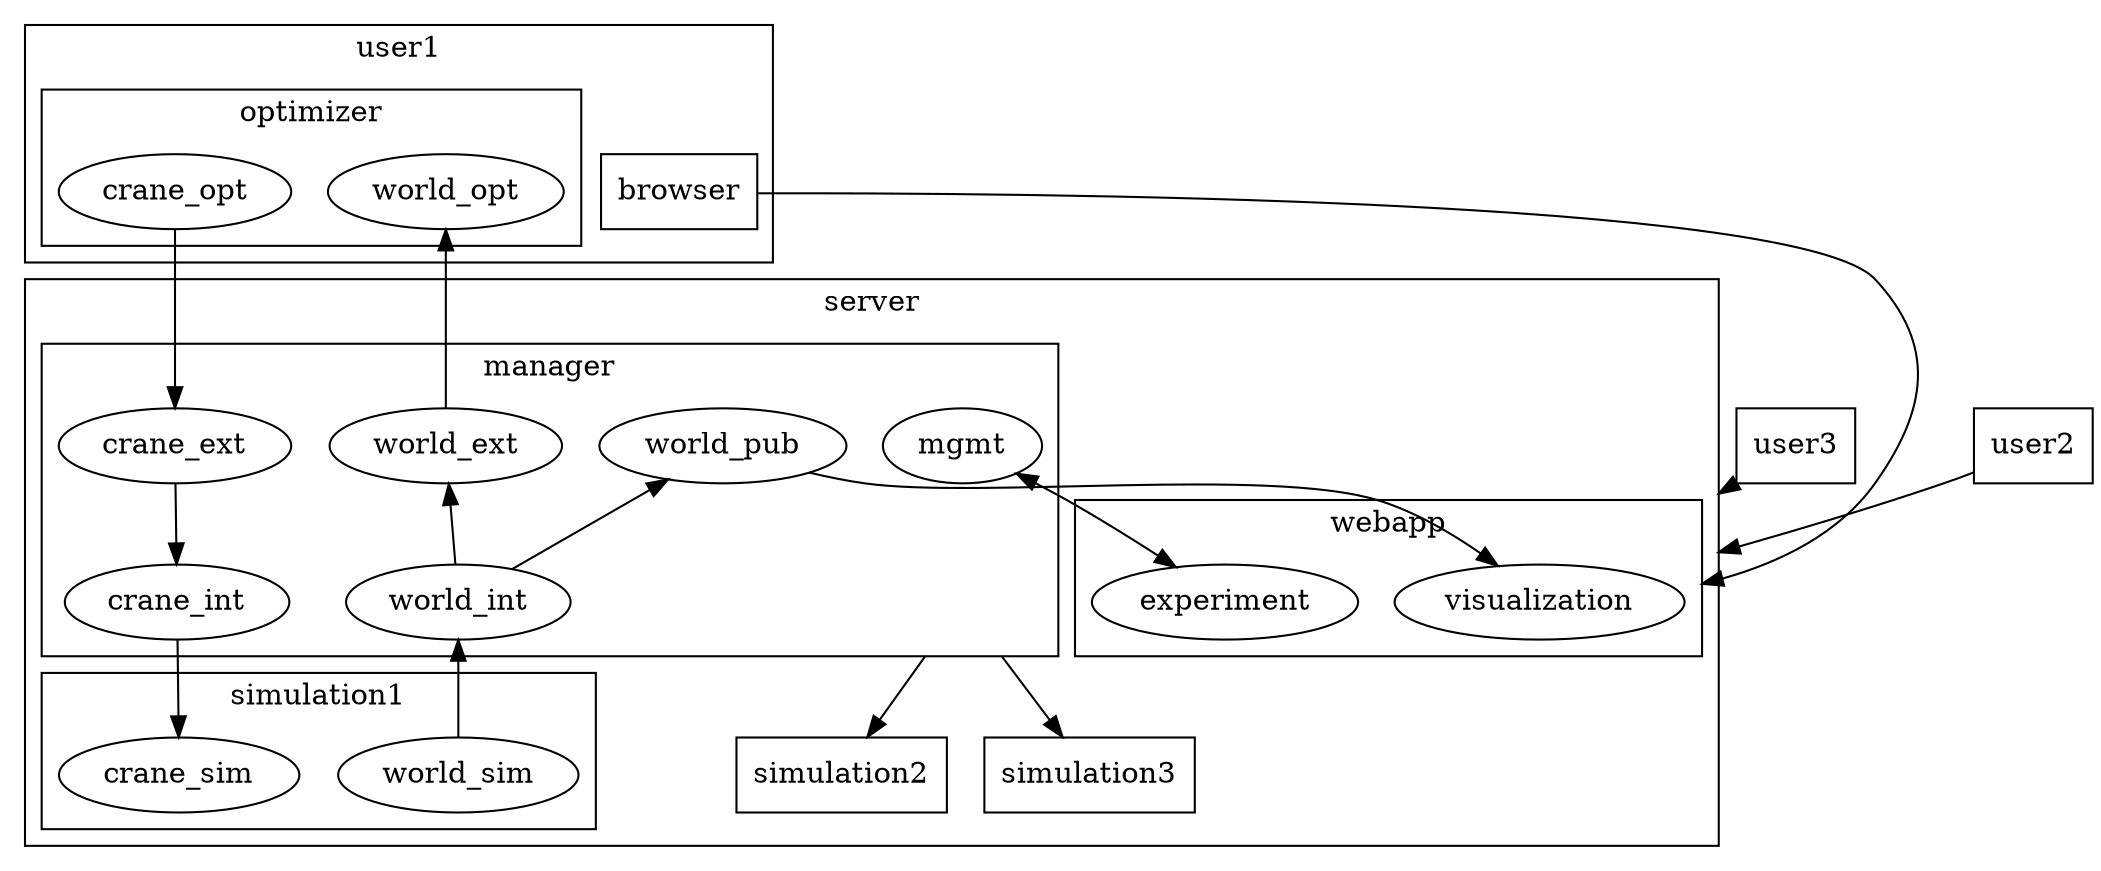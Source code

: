 digraph{
compound=true;
subgraph cluster_server{
    label="server"
    subgraph cluster_manager {
        label="manager"
        mgmt;
        world_int
        world_ext
        crane_ext
        crane_int
        world_pub
        mgmt->x[style=invis]
        x[style=invis]
    }
    subgraph cluster_webapp { 
        label="webapp"
        experiment
        visualization
    }

    subgraph cluster_sim { 
        label="simulation1"
        world_sim
        crane_sim
    }
    simulation2 [shape="box"]
    x -> simulation2 [ltail=cluster_manager]
    simulation3 [shape="box"]
    x -> simulation3 [ltail=cluster_manager]

}




subgraph cluster_user1{
style=vis
    label="user1"
    subgraph cluster_opt { 
        label="optimizer"
        world_opt
        crane_opt
    }

    browser [shape="box"]
}

user2[shape="box"]
user2-> visualization [lhead=cluster_server]
user3[shape="box"]
user3->visualization [lhead=cluster_server]


crane_opt->crane_ext -> crane_int -> crane_sim
world_opt->world_ext-> world_int -> world_sim [dir=back]
world_pub -> world_int[dir=back]
mgmt-> experiment  [dir=both]
world_pub -> visualization
browser-> visualization [lhead=cluster_webapp]








}